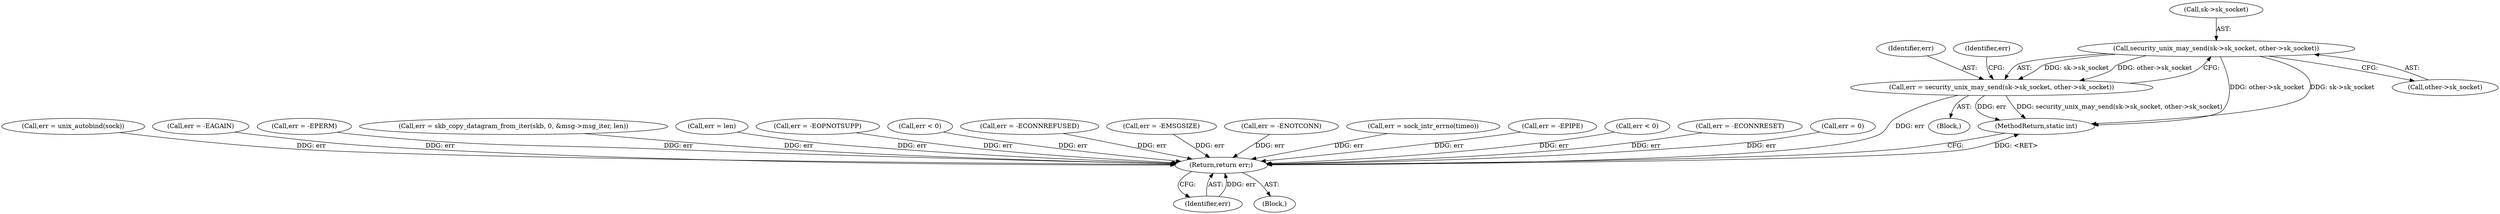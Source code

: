 digraph "0_linux_7d267278a9ece963d77eefec61630223fce08c6c_2@API" {
"1000470" [label="(Call,security_unix_may_send(sk->sk_socket, other->sk_socket))"];
"1000468" [label="(Call,err = security_unix_may_send(sk->sk_socket, other->sk_socket))"];
"1000605" [label="(Return,return err;)"];
"1000470" [label="(Call,security_unix_may_send(sk->sk_socket, other->sk_socket))"];
"1000222" [label="(Call,err = unix_autobind(sock))"];
"1000469" [label="(Identifier,err)"];
"1000467" [label="(Block,)"];
"1000526" [label="(Call,err = -EAGAIN)"];
"1000387" [label="(Call,err = -EPERM)"];
"1000606" [label="(Identifier,err)"];
"1000317" [label="(Call,err = skb_copy_datagram_from_iter(skb, 0, &msg->msg_iter, len))"];
"1000468" [label="(Call,err = security_unix_may_send(sk->sk_socket, other->sk_socket))"];
"1000377" [label="(Call,err = len)"];
"1000478" [label="(Identifier,err)"];
"1000471" [label="(Call,sk->sk_socket)"];
"1000158" [label="(Call,err = -EOPNOTSUPP)"];
"1000293" [label="(Call,err < 0)"];
"1000107" [label="(Block,)"];
"1000607" [label="(MethodReturn,static int)"];
"1000435" [label="(Call,err = -ECONNREFUSED)"];
"1000228" [label="(Call,err = -EMSGSIZE)"];
"1000196" [label="(Call,err = -ENOTCONN)"];
"1000474" [label="(Call,other->sk_socket)"];
"1000498" [label="(Call,err = sock_intr_errno(timeo))"];
"1000450" [label="(Call,err = -EPIPE)"];
"1000184" [label="(Call,err < 0)"];
"1000344" [label="(Call,err = -ECONNRESET)"];
"1000605" [label="(Return,return err;)"];
"1000412" [label="(Call,err = 0)"];
"1000470" -> "1000468"  [label="AST: "];
"1000470" -> "1000474"  [label="CFG: "];
"1000471" -> "1000470"  [label="AST: "];
"1000474" -> "1000470"  [label="AST: "];
"1000468" -> "1000470"  [label="CFG: "];
"1000470" -> "1000607"  [label="DDG: other->sk_socket"];
"1000470" -> "1000607"  [label="DDG: sk->sk_socket"];
"1000470" -> "1000468"  [label="DDG: sk->sk_socket"];
"1000470" -> "1000468"  [label="DDG: other->sk_socket"];
"1000468" -> "1000467"  [label="AST: "];
"1000469" -> "1000468"  [label="AST: "];
"1000478" -> "1000468"  [label="CFG: "];
"1000468" -> "1000607"  [label="DDG: err"];
"1000468" -> "1000607"  [label="DDG: security_unix_may_send(sk->sk_socket, other->sk_socket)"];
"1000468" -> "1000605"  [label="DDG: err"];
"1000605" -> "1000107"  [label="AST: "];
"1000605" -> "1000606"  [label="CFG: "];
"1000606" -> "1000605"  [label="AST: "];
"1000607" -> "1000605"  [label="CFG: "];
"1000605" -> "1000607"  [label="DDG: <RET>"];
"1000606" -> "1000605"  [label="DDG: err"];
"1000158" -> "1000605"  [label="DDG: err"];
"1000184" -> "1000605"  [label="DDG: err"];
"1000293" -> "1000605"  [label="DDG: err"];
"1000228" -> "1000605"  [label="DDG: err"];
"1000387" -> "1000605"  [label="DDG: err"];
"1000412" -> "1000605"  [label="DDG: err"];
"1000450" -> "1000605"  [label="DDG: err"];
"1000344" -> "1000605"  [label="DDG: err"];
"1000435" -> "1000605"  [label="DDG: err"];
"1000222" -> "1000605"  [label="DDG: err"];
"1000317" -> "1000605"  [label="DDG: err"];
"1000498" -> "1000605"  [label="DDG: err"];
"1000196" -> "1000605"  [label="DDG: err"];
"1000526" -> "1000605"  [label="DDG: err"];
"1000377" -> "1000605"  [label="DDG: err"];
}
